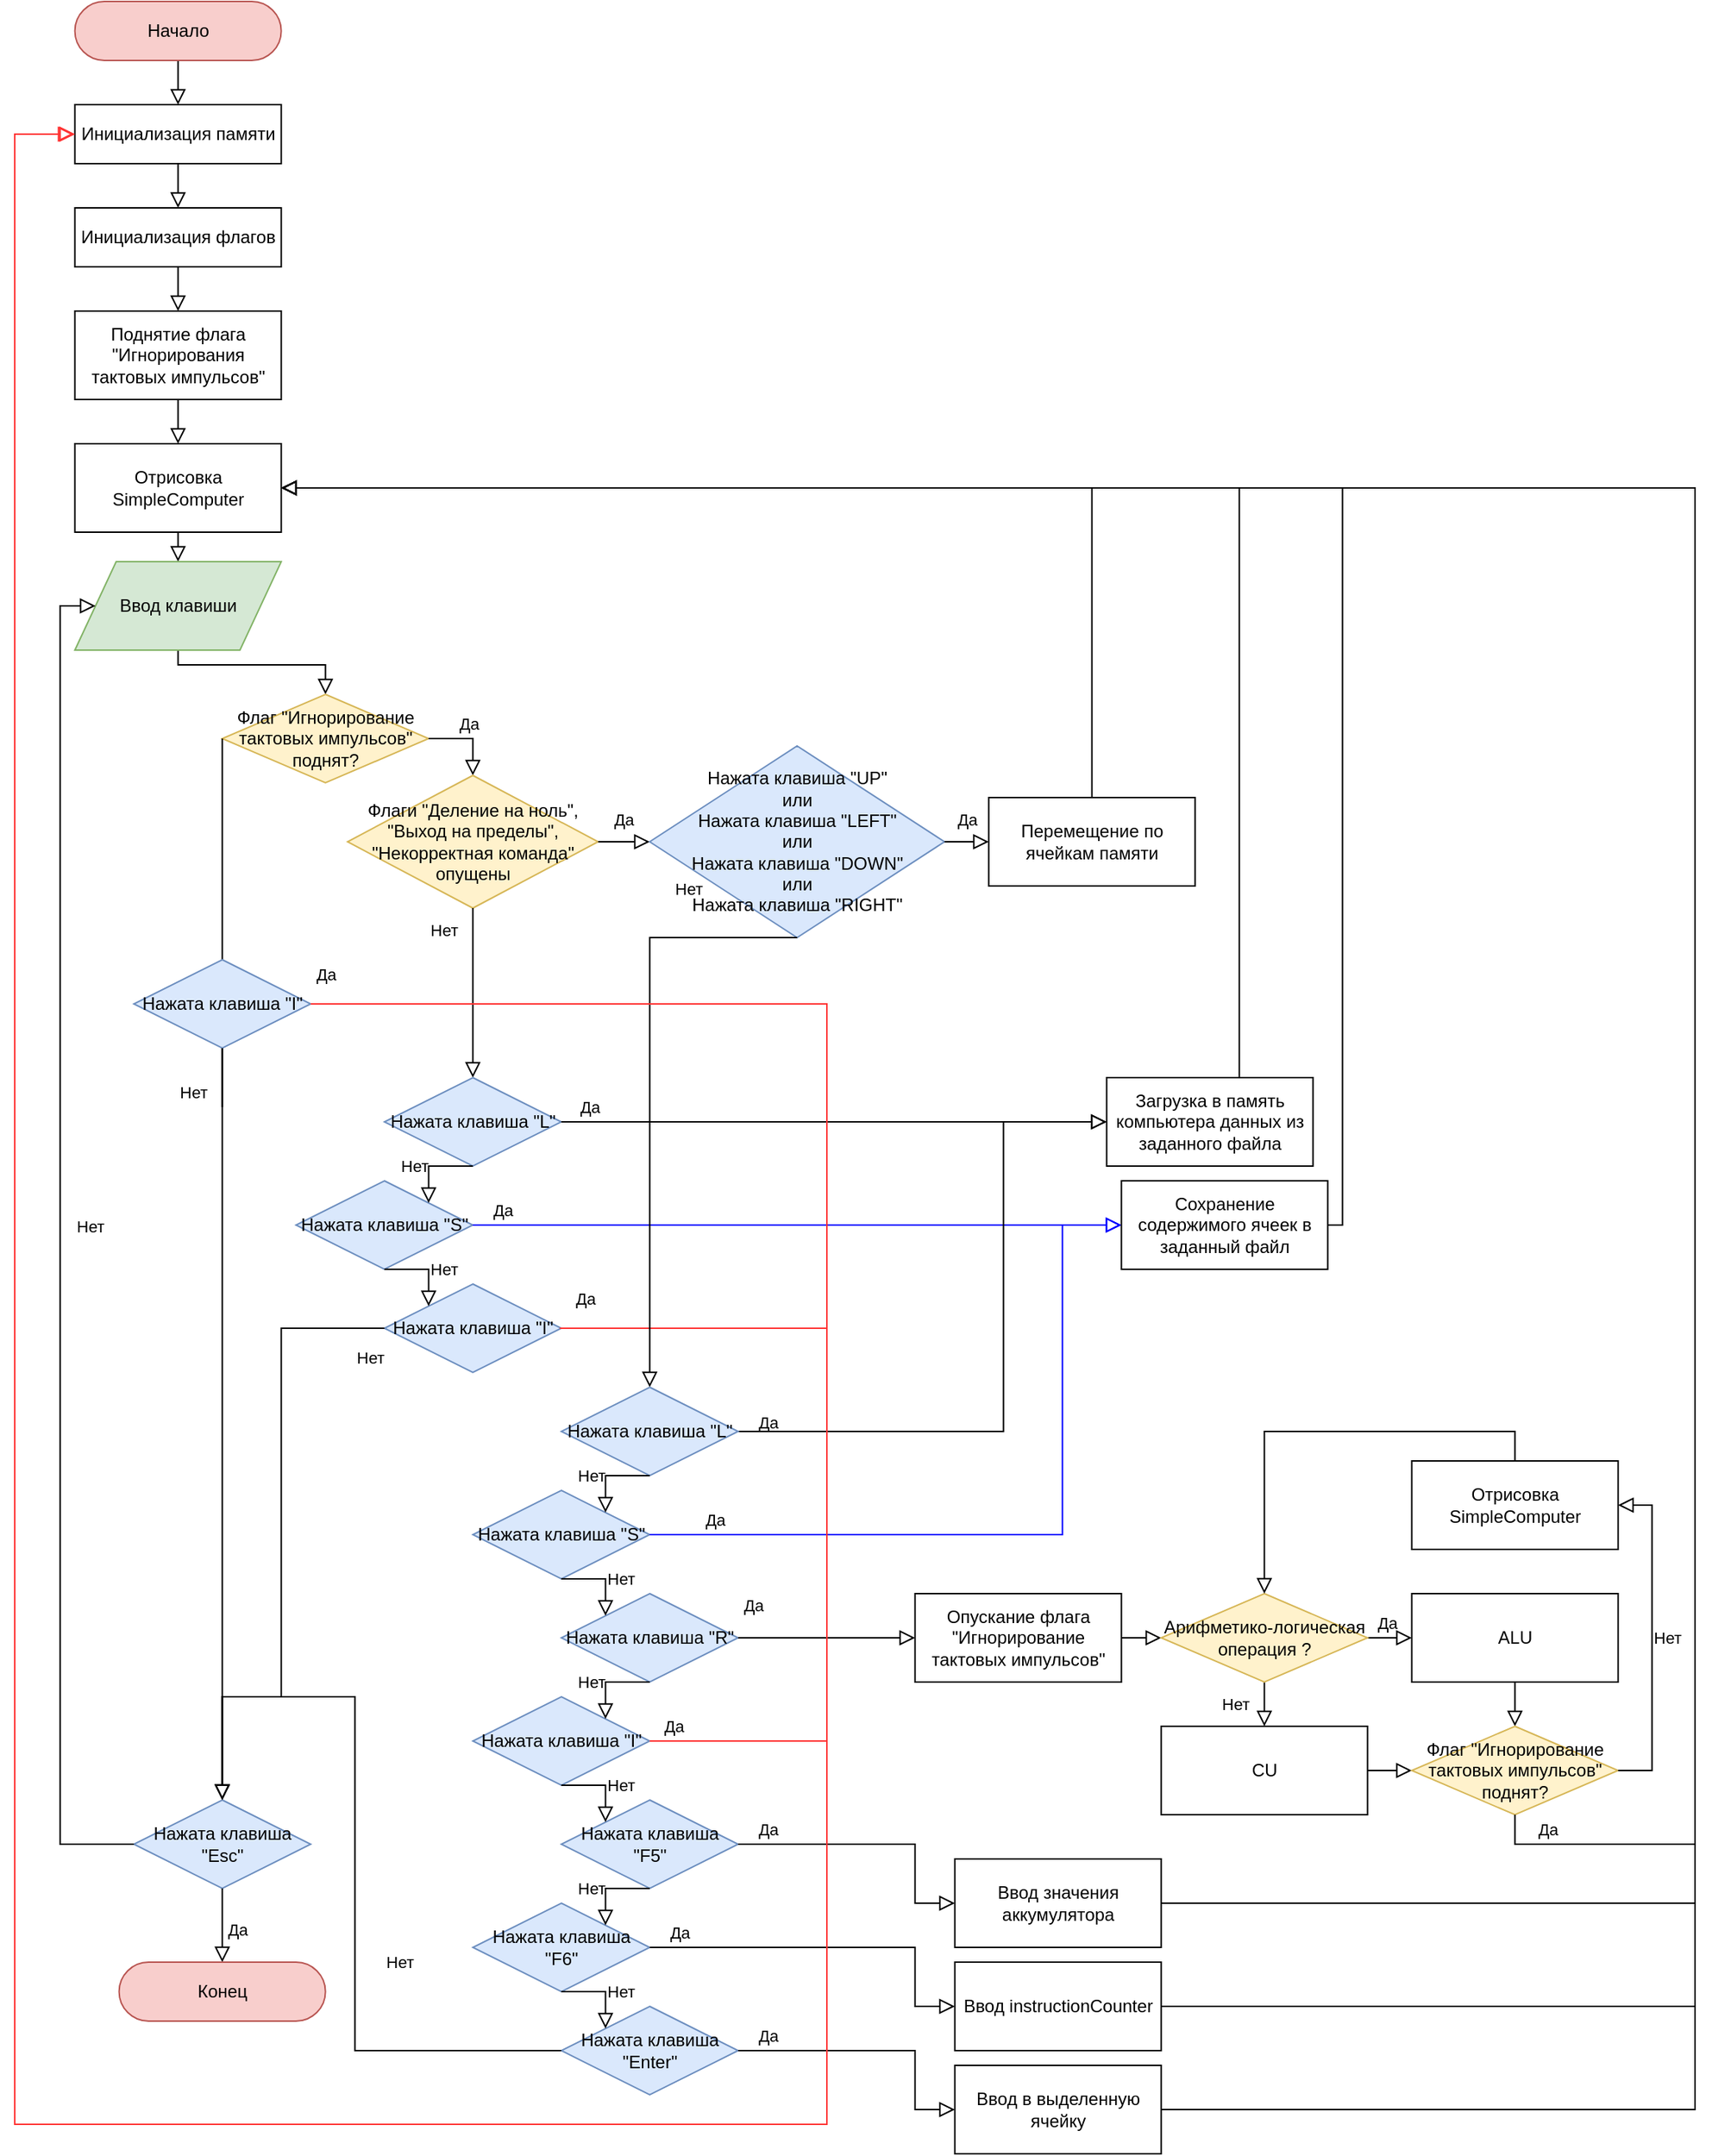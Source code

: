 <mxfile version="13.2.4" type="device"><diagram id="C5RBs43oDa-KdzZeNtuy" name="Page-1"><mxGraphModel dx="865" dy="483" grid="1" gridSize="10" guides="1" tooltips="1" connect="1" arrows="1" fold="1" page="1" pageScale="1" pageWidth="1169" pageHeight="1654" background="none" math="0" shadow="0"><root><mxCell id="WIyWlLk6GJQsqaUBKTNV-0"/><mxCell id="WIyWlLk6GJQsqaUBKTNV-1" parent="WIyWlLk6GJQsqaUBKTNV-0"/><mxCell id="L-HaCmkF3WqRrU42TMC_-28" style="edgeStyle=orthogonalEdgeStyle;rounded=0;jettySize=auto;orthogonalLoop=1;fontSize=11;endArrow=block;endFill=0;endSize=8;strokeWidth=1;shadow=0;labelBackgroundColor=none;arcSize=20;fontFamily=Helvetica;html=1;exitX=0.5;exitY=1;exitDx=0;exitDy=0;entryX=0.5;entryY=0;entryDx=0;entryDy=0;" edge="1" parent="WIyWlLk6GJQsqaUBKTNV-1" source="L-HaCmkF3WqRrU42TMC_-29" target="L-HaCmkF3WqRrU42TMC_-31"><mxGeometry relative="1" as="geometry"/></mxCell><mxCell id="L-HaCmkF3WqRrU42TMC_-29" value="Начало" style="rounded=1;whiteSpace=wrap;html=1;fontSize=12;glass=0;strokeWidth=1;shadow=0;arcSize=50;fillColor=#f8cecc;strokeColor=#b85450;" vertex="1" parent="WIyWlLk6GJQsqaUBKTNV-1"><mxGeometry x="50.8" y="140" width="140" height="40" as="geometry"/></mxCell><mxCell id="L-HaCmkF3WqRrU42TMC_-30" style="edgeStyle=orthogonalEdgeStyle;rounded=0;jettySize=auto;orthogonalLoop=1;fontSize=11;endArrow=block;endFill=0;endSize=8;strokeWidth=1;shadow=0;labelBackgroundColor=none;arcSize=20;fontFamily=Helvetica;html=1;exitX=0.5;exitY=1;exitDx=0;exitDy=0;entryX=0.5;entryY=0;entryDx=0;entryDy=0;" edge="1" parent="WIyWlLk6GJQsqaUBKTNV-1" source="L-HaCmkF3WqRrU42TMC_-31" target="L-HaCmkF3WqRrU42TMC_-33"><mxGeometry relative="1" as="geometry"><Array as="points"><mxPoint x="120.8" y="250"/><mxPoint x="120.8" y="280"/></Array></mxGeometry></mxCell><mxCell id="L-HaCmkF3WqRrU42TMC_-31" value="Инициализация памяти" style="rounded=0;whiteSpace=wrap;html=1;" vertex="1" parent="WIyWlLk6GJQsqaUBKTNV-1"><mxGeometry x="50.8" y="210" width="140" height="40" as="geometry"/></mxCell><mxCell id="L-HaCmkF3WqRrU42TMC_-128" value="" style="edgeStyle=orthogonalEdgeStyle;rounded=0;jettySize=auto;orthogonalLoop=1;fontSize=11;endArrow=block;endFill=0;endSize=8;strokeWidth=1;shadow=0;labelBackgroundColor=none;arcSize=20;fontFamily=Helvetica;html=1;exitX=0.5;exitY=1;exitDx=0;exitDy=0;entryX=0.5;entryY=0;entryDx=0;entryDy=0;" edge="1" parent="WIyWlLk6GJQsqaUBKTNV-1" source="L-HaCmkF3WqRrU42TMC_-33" target="L-HaCmkF3WqRrU42TMC_-35"><mxGeometry relative="1" as="geometry"><mxPoint x="80.8" y="340" as="targetPoint"/><Array as="points"/></mxGeometry></mxCell><mxCell id="L-HaCmkF3WqRrU42TMC_-33" value="Инициализация флагов" style="rounded=0;whiteSpace=wrap;html=1;" vertex="1" parent="WIyWlLk6GJQsqaUBKTNV-1"><mxGeometry x="50.8" y="280" width="140" height="40" as="geometry"/></mxCell><mxCell id="L-HaCmkF3WqRrU42TMC_-123" style="edgeStyle=orthogonalEdgeStyle;rounded=0;jettySize=auto;orthogonalLoop=1;fontSize=11;endArrow=block;endFill=0;endSize=8;strokeWidth=1;shadow=0;labelBackgroundColor=none;arcSize=20;fontFamily=Helvetica;html=1;exitX=0.5;exitY=1;exitDx=0;exitDy=0;entryX=0.5;entryY=0;entryDx=0;entryDy=0;" edge="1" parent="WIyWlLk6GJQsqaUBKTNV-1" source="L-HaCmkF3WqRrU42TMC_-35" target="L-HaCmkF3WqRrU42TMC_-37"><mxGeometry relative="1" as="geometry"/></mxCell><mxCell id="L-HaCmkF3WqRrU42TMC_-35" value="Поднятие флага &quot;Игнорирования тактовых импульсов&quot;" style="rounded=0;whiteSpace=wrap;html=1;" vertex="1" parent="WIyWlLk6GJQsqaUBKTNV-1"><mxGeometry x="50.8" y="350" width="140" height="60" as="geometry"/></mxCell><mxCell id="L-HaCmkF3WqRrU42TMC_-36" style="edgeStyle=orthogonalEdgeStyle;rounded=0;jettySize=auto;orthogonalLoop=1;fontSize=11;endArrow=block;endFill=0;endSize=8;strokeWidth=1;shadow=0;labelBackgroundColor=none;arcSize=20;fontFamily=Helvetica;html=1;exitX=0.5;exitY=1;exitDx=0;exitDy=0;entryX=0.5;entryY=0;entryDx=0;entryDy=0;" edge="1" parent="WIyWlLk6GJQsqaUBKTNV-1" source="L-HaCmkF3WqRrU42TMC_-37" target="L-HaCmkF3WqRrU42TMC_-39"><mxGeometry relative="1" as="geometry"><Array as="points"/></mxGeometry></mxCell><mxCell id="L-HaCmkF3WqRrU42TMC_-37" value="Отрисовка SimpleComputer" style="rounded=0;whiteSpace=wrap;html=1;" vertex="1" parent="WIyWlLk6GJQsqaUBKTNV-1"><mxGeometry x="50.8" y="440" width="140" height="60" as="geometry"/></mxCell><mxCell id="L-HaCmkF3WqRrU42TMC_-38" style="edgeStyle=orthogonalEdgeStyle;rounded=0;jettySize=auto;orthogonalLoop=1;fontSize=11;endArrow=block;endFill=0;endSize=8;strokeWidth=1;shadow=0;labelBackgroundColor=none;arcSize=20;fontFamily=Helvetica;html=1;exitX=0.5;exitY=1;exitDx=0;exitDy=0;entryX=0.5;entryY=0;entryDx=0;entryDy=0;" edge="1" parent="WIyWlLk6GJQsqaUBKTNV-1" source="L-HaCmkF3WqRrU42TMC_-39" target="L-HaCmkF3WqRrU42TMC_-40"><mxGeometry relative="1" as="geometry"><mxPoint x="170.8" y="610" as="targetPoint"/><Array as="points"><mxPoint x="120.8" y="590"/><mxPoint x="220.8" y="590"/></Array></mxGeometry></mxCell><mxCell id="L-HaCmkF3WqRrU42TMC_-39" value="Ввод клавиши" style="shape=parallelogram;perimeter=parallelogramPerimeter;whiteSpace=wrap;html=1;fillColor=#d5e8d4;strokeColor=#82b366;" vertex="1" parent="WIyWlLk6GJQsqaUBKTNV-1"><mxGeometry x="50.8" y="520" width="140" height="60" as="geometry"/></mxCell><mxCell id="L-HaCmkF3WqRrU42TMC_-40" value="Флаг &quot;Игнорирование тактовых импульсов&quot; поднят?" style="rhombus;whiteSpace=wrap;html=1;fillColor=#fff2cc;strokeColor=#d6b656;" vertex="1" parent="WIyWlLk6GJQsqaUBKTNV-1"><mxGeometry x="150.8" y="610" width="140" height="60" as="geometry"/></mxCell><mxCell id="L-HaCmkF3WqRrU42TMC_-41" value="Да" style="edgeStyle=orthogonalEdgeStyle;rounded=0;jettySize=auto;orthogonalLoop=1;fontSize=11;endArrow=block;endFill=0;endSize=8;strokeWidth=1;shadow=0;labelBackgroundColor=none;arcSize=20;fontFamily=Helvetica;html=1;exitX=1;exitY=0.5;exitDx=0;exitDy=0;entryX=0.5;entryY=0;entryDx=0;entryDy=0;" edge="1" parent="WIyWlLk6GJQsqaUBKTNV-1" source="L-HaCmkF3WqRrU42TMC_-40" target="L-HaCmkF3WqRrU42TMC_-45"><mxGeometry y="10" relative="1" as="geometry"><mxPoint as="offset"/><mxPoint x="120.8" y="620" as="sourcePoint"/><mxPoint x="160.8" y="680" as="targetPoint"/><Array as="points"><mxPoint x="320.8" y="640"/></Array></mxGeometry></mxCell><mxCell id="L-HaCmkF3WqRrU42TMC_-44" value="Нет" style="edgeStyle=orthogonalEdgeStyle;rounded=0;jettySize=auto;orthogonalLoop=1;fontSize=11;endArrow=block;endFill=0;endSize=8;strokeWidth=1;shadow=0;labelBackgroundColor=none;arcSize=20;fontFamily=Helvetica;html=1;exitX=0;exitY=0.5;exitDx=0;exitDy=0;entryX=0.5;entryY=0;entryDx=0;entryDy=0;" edge="1" parent="WIyWlLk6GJQsqaUBKTNV-1" source="L-HaCmkF3WqRrU42TMC_-40" target="L-HaCmkF3WqRrU42TMC_-124"><mxGeometry y="-20" relative="1" as="geometry"><mxPoint as="offset"/><mxPoint x="50.8" y="650" as="sourcePoint"/><mxPoint x="10.8" y="720" as="targetPoint"/><Array as="points"><mxPoint x="150.8" y="890"/></Array></mxGeometry></mxCell><mxCell id="L-HaCmkF3WqRrU42TMC_-45" value="Флаги &quot;Деление на ноль&quot;, &quot;Выход на пределы&quot;, &quot;Некорректная команда&quot; опущены" style="rhombus;whiteSpace=wrap;html=1;fillColor=#fff2cc;strokeColor=#d6b656;" vertex="1" parent="WIyWlLk6GJQsqaUBKTNV-1"><mxGeometry x="235.8" y="665" width="170" height="90" as="geometry"/></mxCell><mxCell id="L-HaCmkF3WqRrU42TMC_-46" value="Да" style="edgeStyle=orthogonalEdgeStyle;rounded=0;jettySize=auto;orthogonalLoop=1;fontSize=11;endArrow=block;endFill=0;endSize=8;strokeWidth=1;shadow=0;labelBackgroundColor=none;arcSize=20;fontFamily=Helvetica;html=1;exitX=1;exitY=0.5;exitDx=0;exitDy=0;entryX=0;entryY=0.5;entryDx=0;entryDy=0;" edge="1" parent="WIyWlLk6GJQsqaUBKTNV-1" source="L-HaCmkF3WqRrU42TMC_-45" target="L-HaCmkF3WqRrU42TMC_-75"><mxGeometry y="15" relative="1" as="geometry"><mxPoint as="offset"/><mxPoint x="220.8" y="730" as="sourcePoint"/><mxPoint x="410.8" y="725" as="targetPoint"/><Array as="points"/></mxGeometry></mxCell><mxCell id="L-HaCmkF3WqRrU42TMC_-47" value="Нет" style="edgeStyle=orthogonalEdgeStyle;rounded=0;jettySize=auto;orthogonalLoop=1;fontSize=11;endArrow=block;endFill=0;endSize=8;strokeWidth=1;shadow=0;labelBackgroundColor=none;arcSize=20;fontFamily=Helvetica;html=1;exitX=0.5;exitY=1;exitDx=0;exitDy=0;entryX=0.5;entryY=0;entryDx=0;entryDy=0;" edge="1" parent="WIyWlLk6GJQsqaUBKTNV-1" source="L-HaCmkF3WqRrU42TMC_-45" target="L-HaCmkF3WqRrU42TMC_-62"><mxGeometry x="-0.739" y="-20" relative="1" as="geometry"><mxPoint as="offset"/><mxPoint x="150.8" y="760" as="sourcePoint"/><mxPoint x="150.8" y="750" as="targetPoint"/><Array as="points"><mxPoint x="320.8" y="760"/><mxPoint x="320.8" y="980"/></Array></mxGeometry></mxCell><mxCell id="L-HaCmkF3WqRrU42TMC_-48" value="Нажата клавиша &quot;Esc&quot;" style="rhombus;whiteSpace=wrap;html=1;fillColor=#dae8fc;strokeColor=#6c8ebf;" vertex="1" parent="WIyWlLk6GJQsqaUBKTNV-1"><mxGeometry x="90.8" y="1360" width="120" height="60" as="geometry"/></mxCell><mxCell id="L-HaCmkF3WqRrU42TMC_-49" value="Да" style="edgeStyle=orthogonalEdgeStyle;rounded=0;jettySize=auto;orthogonalLoop=1;fontSize=11;endArrow=block;endFill=0;endSize=8;strokeWidth=1;shadow=0;labelBackgroundColor=none;arcSize=20;fontFamily=Helvetica;html=1;exitX=0.5;exitY=1;exitDx=0;exitDy=0;entryX=0.5;entryY=0;entryDx=0;entryDy=0;" edge="1" parent="WIyWlLk6GJQsqaUBKTNV-1" source="L-HaCmkF3WqRrU42TMC_-48" target="L-HaCmkF3WqRrU42TMC_-121"><mxGeometry x="-0.273" y="-14" relative="1" as="geometry"><mxPoint x="24" y="10" as="offset"/><mxPoint x="95.8" y="1510" as="sourcePoint"/><mxPoint x="205.8" y="1560" as="targetPoint"/><Array as="points"><mxPoint x="150.8" y="1430"/><mxPoint x="150.8" y="1430"/></Array></mxGeometry></mxCell><mxCell id="L-HaCmkF3WqRrU42TMC_-50" value="Нет" style="edgeStyle=orthogonalEdgeStyle;rounded=0;jettySize=auto;orthogonalLoop=1;fontSize=11;endArrow=block;endFill=0;endSize=8;strokeWidth=1;shadow=0;labelBackgroundColor=none;arcSize=20;fontFamily=Helvetica;html=1;exitX=0;exitY=0.5;exitDx=0;exitDy=0;entryX=0;entryY=0.5;entryDx=0;entryDy=0;" edge="1" parent="WIyWlLk6GJQsqaUBKTNV-1" source="L-HaCmkF3WqRrU42TMC_-48" target="L-HaCmkF3WqRrU42TMC_-39"><mxGeometry x="0.027" y="-20" relative="1" as="geometry"><mxPoint as="offset"/><mxPoint x="25.8" y="1630" as="sourcePoint"/><mxPoint x="-19.2" y="1080" as="targetPoint"/><Array as="points"><mxPoint x="40.8" y="1390"/><mxPoint x="40.8" y="550"/></Array></mxGeometry></mxCell><mxCell id="L-HaCmkF3WqRrU42TMC_-53" value="Нажата клавиша &quot;I&quot;" style="rhombus;whiteSpace=wrap;html=1;fillColor=#dae8fc;strokeColor=#6c8ebf;" vertex="1" parent="WIyWlLk6GJQsqaUBKTNV-1"><mxGeometry x="260.8" y="1010" width="120" height="60" as="geometry"/></mxCell><mxCell id="L-HaCmkF3WqRrU42TMC_-54" value="Да" style="edgeStyle=orthogonalEdgeStyle;rounded=0;jettySize=auto;orthogonalLoop=1;fontSize=11;endArrow=block;endFill=0;endSize=8;strokeWidth=1;shadow=0;labelBackgroundColor=none;arcSize=20;fontFamily=Helvetica;html=1;exitX=1;exitY=0.5;exitDx=0;exitDy=0;entryX=0;entryY=0.5;entryDx=0;entryDy=0;strokeColor=#FF3333;" edge="1" parent="WIyWlLk6GJQsqaUBKTNV-1"><mxGeometry x="-0.987" y="20" relative="1" as="geometry"><mxPoint as="offset"/><mxPoint x="379.8" y="1040" as="sourcePoint"/><mxPoint x="49.8" y="230" as="targetPoint"/><Array as="points"><mxPoint x="561" y="1040"/><mxPoint x="561" y="1580"/><mxPoint x="10" y="1580"/><mxPoint x="10" y="230"/></Array></mxGeometry></mxCell><mxCell id="L-HaCmkF3WqRrU42TMC_-55" value="Нет" style="edgeStyle=orthogonalEdgeStyle;rounded=0;jettySize=auto;orthogonalLoop=1;fontSize=11;endArrow=block;endFill=0;endSize=8;strokeWidth=1;shadow=0;labelBackgroundColor=none;arcSize=20;fontFamily=Helvetica;html=1;exitX=0;exitY=0.5;exitDx=0;exitDy=0;entryX=0.5;entryY=0;entryDx=0;entryDy=0;" edge="1" parent="WIyWlLk6GJQsqaUBKTNV-1" source="L-HaCmkF3WqRrU42TMC_-53" target="L-HaCmkF3WqRrU42TMC_-48"><mxGeometry x="-0.581" y="60" relative="1" as="geometry"><mxPoint as="offset"/><mxPoint x="128.27" y="1210" as="sourcePoint"/><mxPoint x="140.8" y="1100" as="targetPoint"/><Array as="points"><mxPoint x="190.8" y="1040"/><mxPoint x="190.8" y="1290"/><mxPoint x="150.8" y="1290"/></Array></mxGeometry></mxCell><mxCell id="L-HaCmkF3WqRrU42TMC_-56" value="Нажата клавиша &quot;R&quot;" style="rhombus;whiteSpace=wrap;html=1;fillColor=#dae8fc;strokeColor=#6c8ebf;" vertex="1" parent="WIyWlLk6GJQsqaUBKTNV-1"><mxGeometry x="380.8" y="1220" width="120" height="60" as="geometry"/></mxCell><mxCell id="L-HaCmkF3WqRrU42TMC_-59" value="Нажата клавиша &quot;S&quot;" style="rhombus;whiteSpace=wrap;html=1;fillColor=#dae8fc;strokeColor=#6c8ebf;" vertex="1" parent="WIyWlLk6GJQsqaUBKTNV-1"><mxGeometry x="200.8" y="940" width="120" height="60" as="geometry"/></mxCell><mxCell id="L-HaCmkF3WqRrU42TMC_-60" value="Да" style="edgeStyle=orthogonalEdgeStyle;rounded=0;jettySize=auto;orthogonalLoop=1;fontSize=11;endArrow=block;endFill=0;endSize=8;strokeWidth=1;shadow=0;labelBackgroundColor=none;arcSize=20;fontFamily=Helvetica;html=1;exitX=1;exitY=0.5;exitDx=0;exitDy=0;entryX=0;entryY=0.5;entryDx=0;entryDy=0;strokeColor=#0000FF;" edge="1" parent="WIyWlLk6GJQsqaUBKTNV-1" source="L-HaCmkF3WqRrU42TMC_-59" target="L-HaCmkF3WqRrU42TMC_-134"><mxGeometry x="-0.909" y="10" relative="1" as="geometry"><mxPoint as="offset"/><mxPoint x="283.27" y="1020" as="sourcePoint"/><mxPoint x="390.8" y="970" as="targetPoint"/><Array as="points"/></mxGeometry></mxCell><mxCell id="L-HaCmkF3WqRrU42TMC_-61" value="Нет" style="edgeStyle=orthogonalEdgeStyle;rounded=0;jettySize=auto;orthogonalLoop=1;fontSize=11;endArrow=block;endFill=0;endSize=8;strokeWidth=1;shadow=0;labelBackgroundColor=none;arcSize=20;fontFamily=Helvetica;html=1;exitX=0.5;exitY=1;exitDx=0;exitDy=0;entryX=0;entryY=0;entryDx=0;entryDy=0;" edge="1" parent="WIyWlLk6GJQsqaUBKTNV-1" source="L-HaCmkF3WqRrU42TMC_-59" target="L-HaCmkF3WqRrU42TMC_-53"><mxGeometry x="0.091" y="10" relative="1" as="geometry"><mxPoint as="offset"/><mxPoint x="213.27" y="1050" as="sourcePoint"/><mxPoint x="298.27" y="1100" as="targetPoint"/><Array as="points"><mxPoint x="290.8" y="1000"/></Array></mxGeometry></mxCell><mxCell id="L-HaCmkF3WqRrU42TMC_-62" value="Нажата клавиша &quot;L&quot;" style="rhombus;whiteSpace=wrap;html=1;fillColor=#dae8fc;strokeColor=#6c8ebf;" vertex="1" parent="WIyWlLk6GJQsqaUBKTNV-1"><mxGeometry x="260.8" y="870" width="120" height="60" as="geometry"/></mxCell><mxCell id="L-HaCmkF3WqRrU42TMC_-63" value="Да" style="edgeStyle=orthogonalEdgeStyle;rounded=0;jettySize=auto;orthogonalLoop=1;fontSize=11;endArrow=block;endFill=0;endSize=8;strokeWidth=1;shadow=0;labelBackgroundColor=none;arcSize=20;fontFamily=Helvetica;html=1;exitX=1;exitY=0.5;exitDx=0;exitDy=0;entryX=0;entryY=0.5;entryDx=0;entryDy=0;" edge="1" parent="WIyWlLk6GJQsqaUBKTNV-1" source="L-HaCmkF3WqRrU42TMC_-62" target="L-HaCmkF3WqRrU42TMC_-133"><mxGeometry x="-0.895" y="10" relative="1" as="geometry"><mxPoint as="offset"/><mxPoint x="380.8" y="1177" as="sourcePoint"/><mxPoint x="420.8" y="900" as="targetPoint"/><Array as="points"/></mxGeometry></mxCell><mxCell id="L-HaCmkF3WqRrU42TMC_-64" value="Нет" style="edgeStyle=orthogonalEdgeStyle;rounded=0;jettySize=auto;orthogonalLoop=1;fontSize=11;endArrow=block;endFill=0;endSize=8;strokeWidth=1;shadow=0;labelBackgroundColor=none;arcSize=20;fontFamily=Helvetica;html=1;exitX=0.5;exitY=1;exitDx=0;exitDy=0;entryX=1;entryY=0;entryDx=0;entryDy=0;" edge="1" parent="WIyWlLk6GJQsqaUBKTNV-1" source="L-HaCmkF3WqRrU42TMC_-62" target="L-HaCmkF3WqRrU42TMC_-59"><mxGeometry x="0.091" y="10" relative="1" as="geometry"><mxPoint x="-20" as="offset"/><mxPoint x="208.27" y="970" as="sourcePoint"/><mxPoint x="158.27" y="940" as="targetPoint"/><Array as="points"><mxPoint x="290.8" y="930"/></Array></mxGeometry></mxCell><mxCell id="L-HaCmkF3WqRrU42TMC_-65" value="Нажата клавиша &quot;F6&quot;" style="rhombus;whiteSpace=wrap;html=1;fillColor=#dae8fc;strokeColor=#6c8ebf;" vertex="1" parent="WIyWlLk6GJQsqaUBKTNV-1"><mxGeometry x="320.8" y="1430" width="120" height="60" as="geometry"/></mxCell><mxCell id="L-HaCmkF3WqRrU42TMC_-66" value="Да" style="edgeStyle=orthogonalEdgeStyle;rounded=0;jettySize=auto;orthogonalLoop=1;fontSize=11;endArrow=block;endFill=0;endSize=8;strokeWidth=1;shadow=0;labelBackgroundColor=none;arcSize=20;fontFamily=Helvetica;html=1;exitX=1;exitY=0.5;exitDx=0;exitDy=0;entryX=0;entryY=0.5;entryDx=0;entryDy=0;" edge="1" parent="WIyWlLk6GJQsqaUBKTNV-1" source="L-HaCmkF3WqRrU42TMC_-65" target="L-HaCmkF3WqRrU42TMC_-166"><mxGeometry x="-0.838" y="10" relative="1" as="geometry"><mxPoint as="offset"/><mxPoint x="420.8" y="1580" as="sourcePoint"/><mxPoint x="560.8" y="1460" as="targetPoint"/><Array as="points"><mxPoint x="620.8" y="1460"/><mxPoint x="620.8" y="1500"/></Array></mxGeometry></mxCell><mxCell id="L-HaCmkF3WqRrU42TMC_-68" value="Нажата клавиша &quot;F5&quot;" style="rhombus;whiteSpace=wrap;html=1;fillColor=#dae8fc;strokeColor=#6c8ebf;" vertex="1" parent="WIyWlLk6GJQsqaUBKTNV-1"><mxGeometry x="380.8" y="1360" width="120" height="60" as="geometry"/></mxCell><mxCell id="L-HaCmkF3WqRrU42TMC_-69" value="Да" style="edgeStyle=orthogonalEdgeStyle;rounded=0;jettySize=auto;orthogonalLoop=1;fontSize=11;endArrow=block;endFill=0;endSize=8;strokeWidth=1;shadow=0;labelBackgroundColor=none;arcSize=20;fontFamily=Helvetica;html=1;exitX=1;exitY=0.5;exitDx=0;exitDy=0;entryX=0;entryY=0.5;entryDx=0;entryDy=0;" edge="1" parent="WIyWlLk6GJQsqaUBKTNV-1" source="L-HaCmkF3WqRrU42TMC_-68" target="L-HaCmkF3WqRrU42TMC_-165"><mxGeometry x="-0.786" y="10" relative="1" as="geometry"><mxPoint as="offset"/><mxPoint x="420.8" y="1490" as="sourcePoint"/><mxPoint x="560.8" y="1390" as="targetPoint"/><Array as="points"><mxPoint x="620.8" y="1390"/><mxPoint x="620.8" y="1430"/></Array></mxGeometry></mxCell><mxCell id="L-HaCmkF3WqRrU42TMC_-75" value="Нажата клавиша &quot;UP&quot;&lt;br&gt;или&lt;br&gt;Нажата клавиша &quot;LEFT&quot;&lt;br&gt;или&lt;br&gt;Нажата клавиша &quot;DOWN&quot;&lt;br&gt;или&lt;br&gt;Нажата клавиша &quot;RIGHT&quot;" style="rhombus;whiteSpace=wrap;html=1;fillColor=#dae8fc;strokeColor=#6c8ebf;" vertex="1" parent="WIyWlLk6GJQsqaUBKTNV-1"><mxGeometry x="440.8" y="645" width="200" height="130" as="geometry"/></mxCell><mxCell id="L-HaCmkF3WqRrU42TMC_-83" value="Да" style="edgeStyle=orthogonalEdgeStyle;rounded=0;jettySize=auto;orthogonalLoop=1;fontSize=11;endArrow=block;endFill=0;endSize=8;strokeWidth=1;shadow=0;labelBackgroundColor=none;arcSize=20;fontFamily=Helvetica;html=1;exitX=1;exitY=0.5;exitDx=0;exitDy=0;entryX=0;entryY=0.5;entryDx=0;entryDy=0;" edge="1" parent="WIyWlLk6GJQsqaUBKTNV-1" source="L-HaCmkF3WqRrU42TMC_-75" target="L-HaCmkF3WqRrU42TMC_-131"><mxGeometry x="0.026" y="15" relative="1" as="geometry"><mxPoint as="offset"/><mxPoint x="540.8" y="814.5" as="sourcePoint"/><mxPoint x="580.8" y="805" as="targetPoint"/><Array as="points"/></mxGeometry></mxCell><mxCell id="L-HaCmkF3WqRrU42TMC_-86" value="Нет" style="edgeStyle=orthogonalEdgeStyle;rounded=0;jettySize=auto;orthogonalLoop=1;fontSize=11;endArrow=block;endFill=0;endSize=8;strokeWidth=1;shadow=0;labelBackgroundColor=none;arcSize=20;fontFamily=Helvetica;html=1;entryX=0.5;entryY=0;entryDx=0;entryDy=0;entryPerimeter=0;exitX=0.5;exitY=1;exitDx=0;exitDy=0;" edge="1" parent="WIyWlLk6GJQsqaUBKTNV-1" source="L-HaCmkF3WqRrU42TMC_-75" target="L-HaCmkF3WqRrU42TMC_-93"><mxGeometry x="-0.596" y="-18" relative="1" as="geometry"><mxPoint x="8" y="-15" as="offset"/><mxPoint x="450.8" y="910" as="sourcePoint"/><mxPoint x="415.8" y="1200" as="targetPoint"/><Array as="points"><mxPoint x="440.8" y="775"/></Array></mxGeometry></mxCell><mxCell id="L-HaCmkF3WqRrU42TMC_-87" value="Нажата клавиша &quot;I&quot;" style="rhombus;whiteSpace=wrap;html=1;fillColor=#dae8fc;strokeColor=#6c8ebf;" vertex="1" parent="WIyWlLk6GJQsqaUBKTNV-1"><mxGeometry x="320.8" y="1290" width="120" height="60" as="geometry"/></mxCell><mxCell id="L-HaCmkF3WqRrU42TMC_-90" value="Нажата клавиша &quot;S&quot;" style="rhombus;whiteSpace=wrap;html=1;fillColor=#dae8fc;strokeColor=#6c8ebf;" vertex="1" parent="WIyWlLk6GJQsqaUBKTNV-1"><mxGeometry x="320.8" y="1150" width="120" height="60" as="geometry"/></mxCell><mxCell id="L-HaCmkF3WqRrU42TMC_-92" value="Нет" style="edgeStyle=orthogonalEdgeStyle;rounded=0;jettySize=auto;orthogonalLoop=1;fontSize=11;endArrow=block;endFill=0;endSize=8;strokeWidth=1;shadow=0;labelBackgroundColor=none;arcSize=20;fontFamily=Helvetica;html=1;exitX=0.5;exitY=1;exitDx=0;exitDy=0;entryX=0;entryY=0;entryDx=0;entryDy=0;" edge="1" parent="WIyWlLk6GJQsqaUBKTNV-1" source="L-HaCmkF3WqRrU42TMC_-90" target="L-HaCmkF3WqRrU42TMC_-56"><mxGeometry x="0.091" y="10" relative="1" as="geometry"><mxPoint as="offset"/><mxPoint x="418.3" y="1254" as="sourcePoint"/><mxPoint x="418.8" y="1291" as="targetPoint"/><Array as="points"><mxPoint x="410.8" y="1210"/></Array></mxGeometry></mxCell><mxCell id="L-HaCmkF3WqRrU42TMC_-107" value="Да" style="edgeStyle=orthogonalEdgeStyle;rounded=0;jettySize=auto;orthogonalLoop=1;fontSize=11;endArrow=block;endFill=0;endSize=8;strokeWidth=1;shadow=0;labelBackgroundColor=none;arcSize=20;fontFamily=Helvetica;html=1;exitX=1;exitY=0.5;exitDx=0;exitDy=0;entryX=0;entryY=0.5;entryDx=0;entryDy=0;" edge="1" parent="WIyWlLk6GJQsqaUBKTNV-1" source="L-HaCmkF3WqRrU42TMC_-93" target="L-HaCmkF3WqRrU42TMC_-133"><mxGeometry x="-0.191" y="160" relative="1" as="geometry"><mxPoint x="720.8" y="930" as="targetPoint"/><Array as="points"><mxPoint x="680.8" y="1110"/><mxPoint x="680.8" y="900"/></Array><mxPoint as="offset"/></mxGeometry></mxCell><mxCell id="L-HaCmkF3WqRrU42TMC_-93" value="Нажата клавиша &quot;L&quot;" style="rhombus;whiteSpace=wrap;html=1;fillColor=#dae8fc;strokeColor=#6c8ebf;" vertex="1" parent="WIyWlLk6GJQsqaUBKTNV-1"><mxGeometry x="380.8" y="1080" width="120" height="60" as="geometry"/></mxCell><mxCell id="L-HaCmkF3WqRrU42TMC_-95" value="Нет" style="edgeStyle=orthogonalEdgeStyle;rounded=0;jettySize=auto;orthogonalLoop=1;fontSize=11;endArrow=block;endFill=0;endSize=8;strokeWidth=1;shadow=0;labelBackgroundColor=none;arcSize=20;fontFamily=Helvetica;html=1;exitX=0.5;exitY=1;exitDx=0;exitDy=0;entryX=1;entryY=0;entryDx=0;entryDy=0;" edge="1" parent="WIyWlLk6GJQsqaUBKTNV-1" source="L-HaCmkF3WqRrU42TMC_-93" target="L-HaCmkF3WqRrU42TMC_-90"><mxGeometry x="0.091" y="-10" relative="1" as="geometry"><mxPoint as="offset"/><mxPoint x="303.3" y="1180" as="sourcePoint"/><mxPoint x="410.8" y="1169" as="targetPoint"/><Array as="points"><mxPoint x="410.8" y="1140"/></Array></mxGeometry></mxCell><mxCell id="L-HaCmkF3WqRrU42TMC_-108" value="Да" style="edgeStyle=orthogonalEdgeStyle;rounded=0;jettySize=auto;orthogonalLoop=1;fontSize=11;endArrow=block;endFill=0;endSize=8;strokeWidth=1;shadow=0;labelBackgroundColor=none;arcSize=20;fontFamily=Helvetica;html=1;exitX=1;exitY=0.5;exitDx=0;exitDy=0;entryX=0;entryY=0.5;entryDx=0;entryDy=0;strokeColor=#0000FF;" edge="1" parent="WIyWlLk6GJQsqaUBKTNV-1" source="L-HaCmkF3WqRrU42TMC_-90" target="L-HaCmkF3WqRrU42TMC_-134"><mxGeometry x="-0.833" y="10" relative="1" as="geometry"><mxPoint x="750.8" y="1170" as="targetPoint"/><mxPoint x="510.8" y="1220" as="sourcePoint"/><Array as="points"><mxPoint x="720.8" y="1180"/><mxPoint x="720.8" y="970"/></Array><mxPoint as="offset"/></mxGeometry></mxCell><mxCell id="L-HaCmkF3WqRrU42TMC_-110" value="Да" style="edgeStyle=orthogonalEdgeStyle;rounded=0;jettySize=auto;orthogonalLoop=1;fontSize=11;endArrow=block;endFill=0;endSize=8;strokeWidth=1;shadow=0;labelBackgroundColor=none;arcSize=20;fontFamily=Helvetica;html=1;exitX=1;exitY=0.5;exitDx=0;exitDy=0;entryX=0;entryY=0.5;entryDx=0;entryDy=0;" edge="1" parent="WIyWlLk6GJQsqaUBKTNV-1" source="L-HaCmkF3WqRrU42TMC_-56" target="L-HaCmkF3WqRrU42TMC_-135"><mxGeometry x="-0.833" y="22" relative="1" as="geometry"><mxPoint x="560.8" y="1250" as="targetPoint"/><mxPoint x="511.8" y="1310" as="sourcePoint"/><Array as="points"/><mxPoint as="offset"/></mxGeometry></mxCell><mxCell id="L-HaCmkF3WqRrU42TMC_-111" value="Да" style="edgeStyle=orthogonalEdgeStyle;rounded=0;jettySize=auto;orthogonalLoop=1;fontSize=11;endArrow=block;endFill=0;endSize=8;strokeWidth=1;shadow=0;labelBackgroundColor=none;arcSize=20;fontFamily=Helvetica;html=1;exitX=1;exitY=0.5;exitDx=0;exitDy=0;entryX=0;entryY=0.5;entryDx=0;entryDy=0;strokeColor=#FF3333;" edge="1" parent="WIyWlLk6GJQsqaUBKTNV-1" source="L-HaCmkF3WqRrU42TMC_-87" target="L-HaCmkF3WqRrU42TMC_-31"><mxGeometry x="-0.986" y="10" relative="1" as="geometry"><mxPoint x="640.8" y="1680" as="targetPoint"/><mxPoint x="508.55" y="1490" as="sourcePoint"/><Array as="points"><mxPoint x="561" y="1320"/><mxPoint x="561" y="1580"/><mxPoint x="10" y="1580"/><mxPoint x="10" y="230"/></Array><mxPoint as="offset"/></mxGeometry></mxCell><mxCell id="L-HaCmkF3WqRrU42TMC_-112" value="Нет" style="edgeStyle=orthogonalEdgeStyle;rounded=0;jettySize=auto;orthogonalLoop=1;fontSize=11;endArrow=block;endFill=0;endSize=8;strokeWidth=1;shadow=0;labelBackgroundColor=none;arcSize=20;fontFamily=Helvetica;html=1;exitX=0.5;exitY=1;exitDx=0;exitDy=0;entryX=1;entryY=0;entryDx=0;entryDy=0;" edge="1" parent="WIyWlLk6GJQsqaUBKTNV-1" source="L-HaCmkF3WqRrU42TMC_-56" target="L-HaCmkF3WqRrU42TMC_-87"><mxGeometry x="0.091" y="-10" relative="1" as="geometry"><mxPoint as="offset"/><mxPoint x="440.8" y="1350" as="sourcePoint"/><mxPoint x="441.8" y="1368" as="targetPoint"/><Array as="points"/></mxGeometry></mxCell><mxCell id="L-HaCmkF3WqRrU42TMC_-115" value="Нет" style="edgeStyle=orthogonalEdgeStyle;rounded=0;jettySize=auto;orthogonalLoop=1;fontSize=11;endArrow=block;endFill=0;endSize=8;strokeWidth=1;shadow=0;labelBackgroundColor=none;arcSize=20;fontFamily=Helvetica;html=1;exitX=0.5;exitY=1;exitDx=0;exitDy=0;entryX=0;entryY=0;entryDx=0;entryDy=0;" edge="1" parent="WIyWlLk6GJQsqaUBKTNV-1" source="L-HaCmkF3WqRrU42TMC_-87" target="L-HaCmkF3WqRrU42TMC_-68"><mxGeometry x="0.091" y="10" relative="1" as="geometry"><mxPoint as="offset"/><mxPoint x="450.8" y="1429" as="sourcePoint"/><mxPoint x="480.8" y="1440" as="targetPoint"/><Array as="points"/></mxGeometry></mxCell><mxCell id="L-HaCmkF3WqRrU42TMC_-116" value="Нет" style="edgeStyle=orthogonalEdgeStyle;rounded=0;jettySize=auto;orthogonalLoop=1;fontSize=11;endArrow=block;endFill=0;endSize=8;strokeWidth=1;shadow=0;labelBackgroundColor=none;arcSize=20;fontFamily=Helvetica;html=1;exitX=0.5;exitY=1;exitDx=0;exitDy=0;entryX=1;entryY=0;entryDx=0;entryDy=0;" edge="1" parent="WIyWlLk6GJQsqaUBKTNV-1" source="L-HaCmkF3WqRrU42TMC_-68" target="L-HaCmkF3WqRrU42TMC_-65"><mxGeometry x="0.091" y="10" relative="1" as="geometry"><mxPoint x="-20" as="offset"/><mxPoint x="450.8" y="1521" as="sourcePoint"/><mxPoint x="450.8" y="1551" as="targetPoint"/><Array as="points"><mxPoint x="410.8" y="1420"/></Array></mxGeometry></mxCell><mxCell id="L-HaCmkF3WqRrU42TMC_-117" value="Нажата клавиша &quot;Enter&quot;" style="rhombus;whiteSpace=wrap;html=1;fillColor=#dae8fc;strokeColor=#6c8ebf;" vertex="1" parent="WIyWlLk6GJQsqaUBKTNV-1"><mxGeometry x="380.8" y="1500" width="120" height="60" as="geometry"/></mxCell><mxCell id="L-HaCmkF3WqRrU42TMC_-118" value="Да" style="edgeStyle=orthogonalEdgeStyle;rounded=0;jettySize=auto;orthogonalLoop=1;fontSize=11;endArrow=block;endFill=0;endSize=8;strokeWidth=1;shadow=0;labelBackgroundColor=none;arcSize=20;fontFamily=Helvetica;html=1;exitX=1;exitY=0.5;exitDx=0;exitDy=0;entryX=0;entryY=0.5;entryDx=0;entryDy=0;" edge="1" parent="WIyWlLk6GJQsqaUBKTNV-1" source="L-HaCmkF3WqRrU42TMC_-117" target="L-HaCmkF3WqRrU42TMC_-167"><mxGeometry x="-0.786" y="10" relative="1" as="geometry"><mxPoint as="offset"/><mxPoint x="510.8" y="1520" as="sourcePoint"/><mxPoint x="560.8" y="1530" as="targetPoint"/><Array as="points"><mxPoint x="620.8" y="1530"/><mxPoint x="620.8" y="1570"/></Array></mxGeometry></mxCell><mxCell id="L-HaCmkF3WqRrU42TMC_-119" value="Нет" style="edgeStyle=orthogonalEdgeStyle;rounded=0;jettySize=auto;orthogonalLoop=1;fontSize=11;endArrow=block;endFill=0;endSize=8;strokeWidth=1;shadow=0;labelBackgroundColor=none;arcSize=20;fontFamily=Helvetica;html=1;entryX=0.5;entryY=0;entryDx=0;entryDy=0;exitX=0;exitY=0.5;exitDx=0;exitDy=0;" edge="1" parent="WIyWlLk6GJQsqaUBKTNV-1" source="L-HaCmkF3WqRrU42TMC_-117" target="L-HaCmkF3WqRrU42TMC_-48"><mxGeometry x="-0.592" y="-60" relative="1" as="geometry"><mxPoint as="offset"/><mxPoint x="380.8" y="1530" as="sourcePoint"/><mxPoint x="300.8" y="1370" as="targetPoint"/><Array as="points"><mxPoint x="240.8" y="1530"/><mxPoint x="240.8" y="1290"/><mxPoint x="150.8" y="1290"/></Array></mxGeometry></mxCell><mxCell id="L-HaCmkF3WqRrU42TMC_-120" value="Нет" style="edgeStyle=orthogonalEdgeStyle;rounded=0;jettySize=auto;orthogonalLoop=1;fontSize=11;endArrow=block;endFill=0;endSize=8;strokeWidth=1;shadow=0;labelBackgroundColor=none;arcSize=20;fontFamily=Helvetica;html=1;exitX=0.5;exitY=1;exitDx=0;exitDy=0;entryX=0;entryY=0;entryDx=0;entryDy=0;" edge="1" parent="WIyWlLk6GJQsqaUBKTNV-1" source="L-HaCmkF3WqRrU42TMC_-65" target="L-HaCmkF3WqRrU42TMC_-117"><mxGeometry x="0.091" y="10" relative="1" as="geometry"><mxPoint as="offset"/><mxPoint x="449.8" y="1615" as="sourcePoint"/><mxPoint x="410.8" y="1515" as="targetPoint"/><Array as="points"><mxPoint x="410.8" y="1490"/></Array></mxGeometry></mxCell><mxCell id="L-HaCmkF3WqRrU42TMC_-121" value="Конец" style="rounded=1;whiteSpace=wrap;html=1;fontSize=12;glass=0;strokeWidth=1;shadow=0;arcSize=50;fillColor=#f8cecc;strokeColor=#b85450;" vertex="1" parent="WIyWlLk6GJQsqaUBKTNV-1"><mxGeometry x="80.8" y="1470" width="140" height="40" as="geometry"/></mxCell><mxCell id="L-HaCmkF3WqRrU42TMC_-124" value="Нажата клавиша &quot;I&quot;" style="rhombus;whiteSpace=wrap;html=1;fillColor=#dae8fc;strokeColor=#6c8ebf;" vertex="1" parent="WIyWlLk6GJQsqaUBKTNV-1"><mxGeometry x="90.8" y="790" width="120" height="60" as="geometry"/></mxCell><mxCell id="L-HaCmkF3WqRrU42TMC_-125" value="Да" style="edgeStyle=orthogonalEdgeStyle;rounded=0;jettySize=auto;orthogonalLoop=1;fontSize=11;endArrow=block;endFill=0;endSize=8;strokeWidth=1;shadow=0;labelBackgroundColor=none;arcSize=20;fontFamily=Helvetica;html=1;exitX=1;exitY=0.5;exitDx=0;exitDy=0;entryX=0;entryY=0.5;entryDx=0;entryDy=0;strokeColor=#FF3333;" edge="1" parent="WIyWlLk6GJQsqaUBKTNV-1" source="L-HaCmkF3WqRrU42TMC_-124" target="L-HaCmkF3WqRrU42TMC_-31"><mxGeometry x="-0.994" y="20" relative="1" as="geometry"><mxPoint x="1" as="offset"/><mxPoint x="-31.73" y="810" as="sourcePoint"/><mxPoint x="0.8" y="240" as="targetPoint"/><Array as="points"><mxPoint x="561" y="820"/><mxPoint x="561" y="1580"/><mxPoint x="10" y="1580"/><mxPoint x="10" y="230"/></Array></mxGeometry></mxCell><mxCell id="L-HaCmkF3WqRrU42TMC_-126" value="Нет" style="edgeStyle=orthogonalEdgeStyle;rounded=0;jettySize=auto;orthogonalLoop=1;fontSize=11;endArrow=block;endFill=0;endSize=8;strokeWidth=1;shadow=0;labelBackgroundColor=none;arcSize=20;fontFamily=Helvetica;html=1;exitX=0.5;exitY=1;exitDx=0;exitDy=0;entryX=0.5;entryY=0;entryDx=0;entryDy=0;" edge="1" parent="WIyWlLk6GJQsqaUBKTNV-1" source="L-HaCmkF3WqRrU42TMC_-124" target="L-HaCmkF3WqRrU42TMC_-48"><mxGeometry x="0.765" y="-420" relative="1" as="geometry"><mxPoint x="400" y="-420" as="offset"/><mxPoint x="150.8" y="880" as="sourcePoint"/><mxPoint x="150.8" y="1310" as="targetPoint"/><Array as="points"><mxPoint x="150.8" y="1300"/></Array></mxGeometry></mxCell><mxCell id="L-HaCmkF3WqRrU42TMC_-131" value="Перемещение по ячейкам памяти" style="rounded=0;whiteSpace=wrap;html=1;" vertex="1" parent="WIyWlLk6GJQsqaUBKTNV-1"><mxGeometry x="670.8" y="680" width="140" height="60" as="geometry"/></mxCell><mxCell id="L-HaCmkF3WqRrU42TMC_-133" value="Загрузка в память компьютера данных из заданного файла" style="rounded=0;whiteSpace=wrap;html=1;" vertex="1" parent="WIyWlLk6GJQsqaUBKTNV-1"><mxGeometry x="750.8" y="870" width="140" height="60" as="geometry"/></mxCell><mxCell id="L-HaCmkF3WqRrU42TMC_-134" value="Сохранение содержимого ячеек в заданный файл" style="rounded=0;whiteSpace=wrap;html=1;" vertex="1" parent="WIyWlLk6GJQsqaUBKTNV-1"><mxGeometry x="760.8" y="940" width="140" height="60" as="geometry"/></mxCell><mxCell id="L-HaCmkF3WqRrU42TMC_-141" value="" style="edgeStyle=orthogonalEdgeStyle;rounded=0;jettySize=auto;orthogonalLoop=1;fontSize=11;endArrow=block;endFill=0;endSize=8;strokeWidth=1;shadow=0;labelBackgroundColor=none;arcSize=20;fontFamily=Helvetica;html=1;exitX=1;exitY=0.5;exitDx=0;exitDy=0;entryX=0;entryY=0.5;entryDx=0;entryDy=0;" edge="1" parent="WIyWlLk6GJQsqaUBKTNV-1" source="L-HaCmkF3WqRrU42TMC_-135" target="L-HaCmkF3WqRrU42TMC_-148"><mxGeometry relative="1" as="geometry"><mxPoint x="750.8" y="1250.034" as="targetPoint"/></mxGeometry></mxCell><mxCell id="L-HaCmkF3WqRrU42TMC_-135" value="Опускание флага &quot;Игнорирование тактовых импульсов&quot;" style="rounded=0;whiteSpace=wrap;html=1;" vertex="1" parent="WIyWlLk6GJQsqaUBKTNV-1"><mxGeometry x="620.8" y="1220" width="140" height="60" as="geometry"/></mxCell><mxCell id="L-HaCmkF3WqRrU42TMC_-142" value="Да" style="edgeStyle=orthogonalEdgeStyle;rounded=0;jettySize=auto;orthogonalLoop=1;fontSize=11;endArrow=block;endFill=0;endSize=8;strokeWidth=1;shadow=0;labelBackgroundColor=none;arcSize=20;fontFamily=Helvetica;html=1;exitX=1;exitY=0.5;exitDx=0;exitDy=0;entryX=0;entryY=0.5;entryDx=0;entryDy=0;" edge="1" parent="WIyWlLk6GJQsqaUBKTNV-1" source="L-HaCmkF3WqRrU42TMC_-148" target="L-HaCmkF3WqRrU42TMC_-145"><mxGeometry x="-0.147" y="10" relative="1" as="geometry"><mxPoint x="997.8" y="1249.66" as="targetPoint"/><mxPoint x="927.8" y="1250" as="sourcePoint"/><Array as="points"/><mxPoint as="offset"/></mxGeometry></mxCell><mxCell id="L-HaCmkF3WqRrU42TMC_-143" value="Нет" style="edgeStyle=orthogonalEdgeStyle;rounded=0;jettySize=auto;orthogonalLoop=1;fontSize=11;endArrow=block;endFill=0;endSize=8;strokeWidth=1;shadow=0;labelBackgroundColor=none;arcSize=20;fontFamily=Helvetica;html=1;exitX=0.5;exitY=1;exitDx=0;exitDy=0;entryX=0.5;entryY=0;entryDx=0;entryDy=0;" edge="1" parent="WIyWlLk6GJQsqaUBKTNV-1" source="L-HaCmkF3WqRrU42TMC_-148" target="L-HaCmkF3WqRrU42TMC_-146"><mxGeometry y="-20" relative="1" as="geometry"><mxPoint as="offset"/><mxPoint x="857.8" y="1280" as="sourcePoint"/><mxPoint x="857.8" y="1340" as="targetPoint"/><Array as="points"/></mxGeometry></mxCell><mxCell id="L-HaCmkF3WqRrU42TMC_-154" value="" style="edgeStyle=orthogonalEdgeStyle;rounded=0;jettySize=auto;orthogonalLoop=1;fontSize=11;endArrow=block;endFill=0;endSize=8;strokeWidth=1;shadow=0;labelBackgroundColor=none;arcSize=20;fontFamily=Helvetica;html=1;exitX=0.5;exitY=1;exitDx=0;exitDy=0;entryX=0.5;entryY=0;entryDx=0;entryDy=0;" edge="1" parent="WIyWlLk6GJQsqaUBKTNV-1" source="L-HaCmkF3WqRrU42TMC_-145" target="L-HaCmkF3WqRrU42TMC_-149"><mxGeometry relative="1" as="geometry"/></mxCell><mxCell id="L-HaCmkF3WqRrU42TMC_-145" value="ALU" style="rounded=0;whiteSpace=wrap;html=1;" vertex="1" parent="WIyWlLk6GJQsqaUBKTNV-1"><mxGeometry x="957.8" y="1220" width="140" height="60" as="geometry"/></mxCell><mxCell id="L-HaCmkF3WqRrU42TMC_-153" value="" style="edgeStyle=orthogonalEdgeStyle;rounded=0;jettySize=auto;orthogonalLoop=1;fontSize=11;endArrow=block;endFill=0;endSize=8;strokeWidth=1;shadow=0;labelBackgroundColor=none;arcSize=20;fontFamily=Helvetica;html=1;exitX=1;exitY=0.5;exitDx=0;exitDy=0;entryX=0;entryY=0.5;entryDx=0;entryDy=0;" edge="1" parent="WIyWlLk6GJQsqaUBKTNV-1" source="L-HaCmkF3WqRrU42TMC_-146" target="L-HaCmkF3WqRrU42TMC_-149"><mxGeometry relative="1" as="geometry"><Array as="points"/></mxGeometry></mxCell><mxCell id="L-HaCmkF3WqRrU42TMC_-146" value="CU" style="rounded=0;whiteSpace=wrap;html=1;" vertex="1" parent="WIyWlLk6GJQsqaUBKTNV-1"><mxGeometry x="787.8" y="1310" width="140" height="60" as="geometry"/></mxCell><mxCell id="L-HaCmkF3WqRrU42TMC_-148" value="&lt;span&gt;Арифметико-логическая операция ?&lt;/span&gt;" style="rhombus;whiteSpace=wrap;html=1;fontFamily=Helvetica;fillColor=#fff2cc;strokeColor=#d6b656;" vertex="1" parent="WIyWlLk6GJQsqaUBKTNV-1"><mxGeometry x="787.8" y="1220" width="140" height="60" as="geometry"/></mxCell><mxCell id="L-HaCmkF3WqRrU42TMC_-149" value="Флаг &quot;Игнорирование тактовых импульсов&quot; поднят?" style="rhombus;whiteSpace=wrap;html=1;fillColor=#fff2cc;strokeColor=#d6b656;" vertex="1" parent="WIyWlLk6GJQsqaUBKTNV-1"><mxGeometry x="957.8" y="1310" width="140" height="60" as="geometry"/></mxCell><mxCell id="L-HaCmkF3WqRrU42TMC_-156" style="edgeStyle=orthogonalEdgeStyle;rounded=0;jettySize=auto;orthogonalLoop=1;fontSize=11;endArrow=block;endFill=0;endSize=8;strokeWidth=1;shadow=0;labelBackgroundColor=none;arcSize=20;fontFamily=Helvetica;html=1;exitX=0.5;exitY=0;exitDx=0;exitDy=0;entryX=0.5;entryY=0;entryDx=0;entryDy=0;" edge="1" parent="WIyWlLk6GJQsqaUBKTNV-1" source="L-HaCmkF3WqRrU42TMC_-150" target="L-HaCmkF3WqRrU42TMC_-148"><mxGeometry relative="1" as="geometry"><mxPoint x="1197.943" y="1210" as="targetPoint"/><mxPoint x="1217.8" y="1260" as="sourcePoint"/></mxGeometry></mxCell><mxCell id="L-HaCmkF3WqRrU42TMC_-150" value="Отрисовка SimpleComputer" style="rounded=0;whiteSpace=wrap;html=1;" vertex="1" parent="WIyWlLk6GJQsqaUBKTNV-1"><mxGeometry x="957.8" y="1130" width="140" height="60" as="geometry"/></mxCell><mxCell id="L-HaCmkF3WqRrU42TMC_-151" value="Да" style="edgeStyle=orthogonalEdgeStyle;rounded=0;jettySize=auto;orthogonalLoop=1;fontSize=11;endArrow=block;endFill=0;endSize=8;strokeWidth=1;shadow=0;labelBackgroundColor=none;arcSize=20;fontFamily=Helvetica;html=1;exitX=0.5;exitY=1;exitDx=0;exitDy=0;entryX=1;entryY=0.5;entryDx=0;entryDy=0;" edge="1" parent="WIyWlLk6GJQsqaUBKTNV-1" source="L-HaCmkF3WqRrU42TMC_-149" target="L-HaCmkF3WqRrU42TMC_-37"><mxGeometry x="-0.958" y="10" relative="1" as="geometry"><mxPoint x="1030.8" y="1510" as="targetPoint"/><mxPoint x="1020.8" y="1540" as="sourcePoint"/><Array as="points"><mxPoint x="1028" y="1390"/><mxPoint x="1150" y="1390"/><mxPoint x="1150" y="470"/></Array><mxPoint as="offset"/></mxGeometry></mxCell><mxCell id="L-HaCmkF3WqRrU42TMC_-152" value="Нет" style="edgeStyle=orthogonalEdgeStyle;rounded=0;jettySize=auto;orthogonalLoop=1;fontSize=11;endArrow=block;endFill=0;endSize=8;strokeWidth=1;shadow=0;labelBackgroundColor=none;arcSize=20;fontFamily=Helvetica;html=1;exitX=1;exitY=0.5;exitDx=0;exitDy=0;entryX=1;entryY=0.5;entryDx=0;entryDy=0;" edge="1" parent="WIyWlLk6GJQsqaUBKTNV-1" source="L-HaCmkF3WqRrU42TMC_-149" target="L-HaCmkF3WqRrU42TMC_-150"><mxGeometry y="-10" relative="1" as="geometry"><mxPoint as="offset"/><mxPoint x="1027.38" y="1390" as="sourcePoint"/><mxPoint x="1147.8" y="1340" as="targetPoint"/><Array as="points"><mxPoint x="1120.8" y="1340"/><mxPoint x="1120.8" y="1160"/></Array></mxGeometry></mxCell><mxCell id="L-HaCmkF3WqRrU42TMC_-157" style="edgeStyle=orthogonalEdgeStyle;rounded=0;jettySize=auto;orthogonalLoop=1;fontSize=11;endArrow=block;endFill=0;endSize=8;strokeWidth=1;shadow=0;labelBackgroundColor=none;arcSize=20;fontFamily=Helvetica;html=1;exitX=0.5;exitY=0;exitDx=0;exitDy=0;entryX=1;entryY=0.5;entryDx=0;entryDy=0;" edge="1" parent="WIyWlLk6GJQsqaUBKTNV-1" source="L-HaCmkF3WqRrU42TMC_-131" target="L-HaCmkF3WqRrU42TMC_-37"><mxGeometry relative="1" as="geometry"><mxPoint x="230.8" y="460" as="targetPoint"/><mxPoint x="650.8" y="740" as="sourcePoint"/></mxGeometry></mxCell><mxCell id="L-HaCmkF3WqRrU42TMC_-163" style="edgeStyle=orthogonalEdgeStyle;rounded=0;jettySize=auto;orthogonalLoop=1;fontSize=11;endArrow=block;endFill=0;endSize=8;strokeWidth=1;shadow=0;labelBackgroundColor=none;arcSize=20;fontFamily=Helvetica;html=1;entryX=1;entryY=0.5;entryDx=0;entryDy=0;exitX=0.5;exitY=0;exitDx=0;exitDy=0;" edge="1" parent="WIyWlLk6GJQsqaUBKTNV-1" source="L-HaCmkF3WqRrU42TMC_-133" target="L-HaCmkF3WqRrU42TMC_-37"><mxGeometry relative="1" as="geometry"><mxPoint x="930.8" y="340" as="targetPoint"/><mxPoint x="1030.8" y="340" as="sourcePoint"/><Array as="points"><mxPoint x="840.8" y="870"/><mxPoint x="840.8" y="470"/></Array></mxGeometry></mxCell><mxCell id="L-HaCmkF3WqRrU42TMC_-164" style="edgeStyle=orthogonalEdgeStyle;rounded=0;jettySize=auto;orthogonalLoop=1;fontSize=11;endArrow=block;endFill=0;endSize=8;strokeWidth=1;shadow=0;labelBackgroundColor=none;arcSize=20;fontFamily=Helvetica;html=1;entryX=1;entryY=0.5;entryDx=0;entryDy=0;exitX=1;exitY=0.5;exitDx=0;exitDy=0;" edge="1" parent="WIyWlLk6GJQsqaUBKTNV-1" source="L-HaCmkF3WqRrU42TMC_-134" target="L-HaCmkF3WqRrU42TMC_-37"><mxGeometry relative="1" as="geometry"><mxPoint x="200.8" y="450" as="targetPoint"/><mxPoint x="940.8" y="910" as="sourcePoint"/><Array as="points"><mxPoint x="910.8" y="970"/><mxPoint x="910.8" y="470"/></Array></mxGeometry></mxCell><mxCell id="L-HaCmkF3WqRrU42TMC_-165" value="Ввод значения аккумулятора" style="rounded=0;whiteSpace=wrap;html=1;" vertex="1" parent="WIyWlLk6GJQsqaUBKTNV-1"><mxGeometry x="647.8" y="1400" width="140" height="60" as="geometry"/></mxCell><mxCell id="L-HaCmkF3WqRrU42TMC_-166" value="Ввод&amp;nbsp;instructionCounter" style="rounded=0;whiteSpace=wrap;html=1;" vertex="1" parent="WIyWlLk6GJQsqaUBKTNV-1"><mxGeometry x="647.8" y="1470" width="140" height="60" as="geometry"/></mxCell><mxCell id="L-HaCmkF3WqRrU42TMC_-167" value="Ввод в выделенную ячейку" style="rounded=0;whiteSpace=wrap;html=1;" vertex="1" parent="WIyWlLk6GJQsqaUBKTNV-1"><mxGeometry x="647.8" y="1540" width="140" height="60" as="geometry"/></mxCell><mxCell id="L-HaCmkF3WqRrU42TMC_-168" style="edgeStyle=orthogonalEdgeStyle;rounded=0;jettySize=auto;orthogonalLoop=1;fontSize=11;endArrow=block;endFill=0;endSize=8;strokeWidth=1;shadow=0;labelBackgroundColor=none;arcSize=20;fontFamily=Helvetica;html=1;entryX=1;entryY=0.5;entryDx=0;entryDy=0;exitX=1;exitY=0.5;exitDx=0;exitDy=0;" edge="1" parent="WIyWlLk6GJQsqaUBKTNV-1" source="L-HaCmkF3WqRrU42TMC_-165" target="L-HaCmkF3WqRrU42TMC_-37"><mxGeometry relative="1" as="geometry"><mxPoint x="210.8" y="460" as="targetPoint"/><mxPoint x="1030.8" y="340" as="sourcePoint"/><Array as="points"><mxPoint x="1150" y="1430"/><mxPoint x="1150" y="470"/></Array></mxGeometry></mxCell><mxCell id="L-HaCmkF3WqRrU42TMC_-169" style="edgeStyle=orthogonalEdgeStyle;rounded=0;jettySize=auto;orthogonalLoop=1;fontSize=11;endArrow=block;endFill=0;endSize=8;strokeWidth=1;shadow=0;labelBackgroundColor=none;arcSize=20;fontFamily=Helvetica;html=1;exitX=1;exitY=0.5;exitDx=0;exitDy=0;entryX=1;entryY=0.5;entryDx=0;entryDy=0;" edge="1" parent="WIyWlLk6GJQsqaUBKTNV-1" source="L-HaCmkF3WqRrU42TMC_-166" target="L-HaCmkF3WqRrU42TMC_-37"><mxGeometry relative="1" as="geometry"><mxPoint x="240.8" y="490" as="targetPoint"/><mxPoint x="802.8" y="1500" as="sourcePoint"/><Array as="points"><mxPoint x="1150" y="1500"/><mxPoint x="1150" y="470"/></Array></mxGeometry></mxCell><mxCell id="L-HaCmkF3WqRrU42TMC_-170" style="edgeStyle=orthogonalEdgeStyle;rounded=0;jettySize=auto;orthogonalLoop=1;fontSize=11;endArrow=block;endFill=0;endSize=8;strokeWidth=1;shadow=0;labelBackgroundColor=none;arcSize=20;fontFamily=Helvetica;html=1;entryX=1;entryY=0.5;entryDx=0;entryDy=0;exitX=1;exitY=0.5;exitDx=0;exitDy=0;" edge="1" parent="WIyWlLk6GJQsqaUBKTNV-1" source="L-HaCmkF3WqRrU42TMC_-167" target="L-HaCmkF3WqRrU42TMC_-37"><mxGeometry relative="1" as="geometry"><mxPoint x="210.8" y="610" as="targetPoint"/><mxPoint x="792.8" y="1570" as="sourcePoint"/><Array as="points"><mxPoint x="1150" y="1570"/><mxPoint x="1150" y="470"/></Array></mxGeometry></mxCell></root></mxGraphModel></diagram></mxfile>